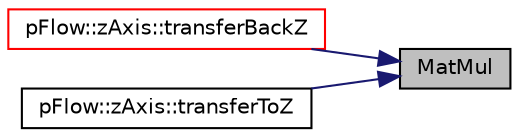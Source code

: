 digraph "MatMul"
{
 // LATEX_PDF_SIZE
  edge [fontname="Helvetica",fontsize="10",labelfontname="Helvetica",labelfontsize="10"];
  node [fontname="Helvetica",fontsize="10",shape=record];
  rankdir="RL";
  Node1 [label="MatMul",height=0.2,width=0.4,color="black", fillcolor="grey75", style="filled", fontcolor="black",tooltip=" "];
  Node1 -> Node2 [dir="back",color="midnightblue",fontsize="10",style="solid",fontname="Helvetica"];
  Node2 [label="pFlow::zAxis::transferBackZ",height=0.2,width=0.4,color="red", fillcolor="white", style="filled",URL="$classpFlow_1_1zAxis.html#a53e41fa0fcfee8c3b92c230a76fdd498",tooltip=" "];
  Node1 -> Node8 [dir="back",color="midnightblue",fontsize="10",style="solid",fontname="Helvetica"];
  Node8 [label="pFlow::zAxis::transferToZ",height=0.2,width=0.4,color="black", fillcolor="white", style="filled",URL="$classpFlow_1_1zAxis.html#af6e65a3362f7cae7ca2f8c7e6425d682",tooltip=" "];
}
